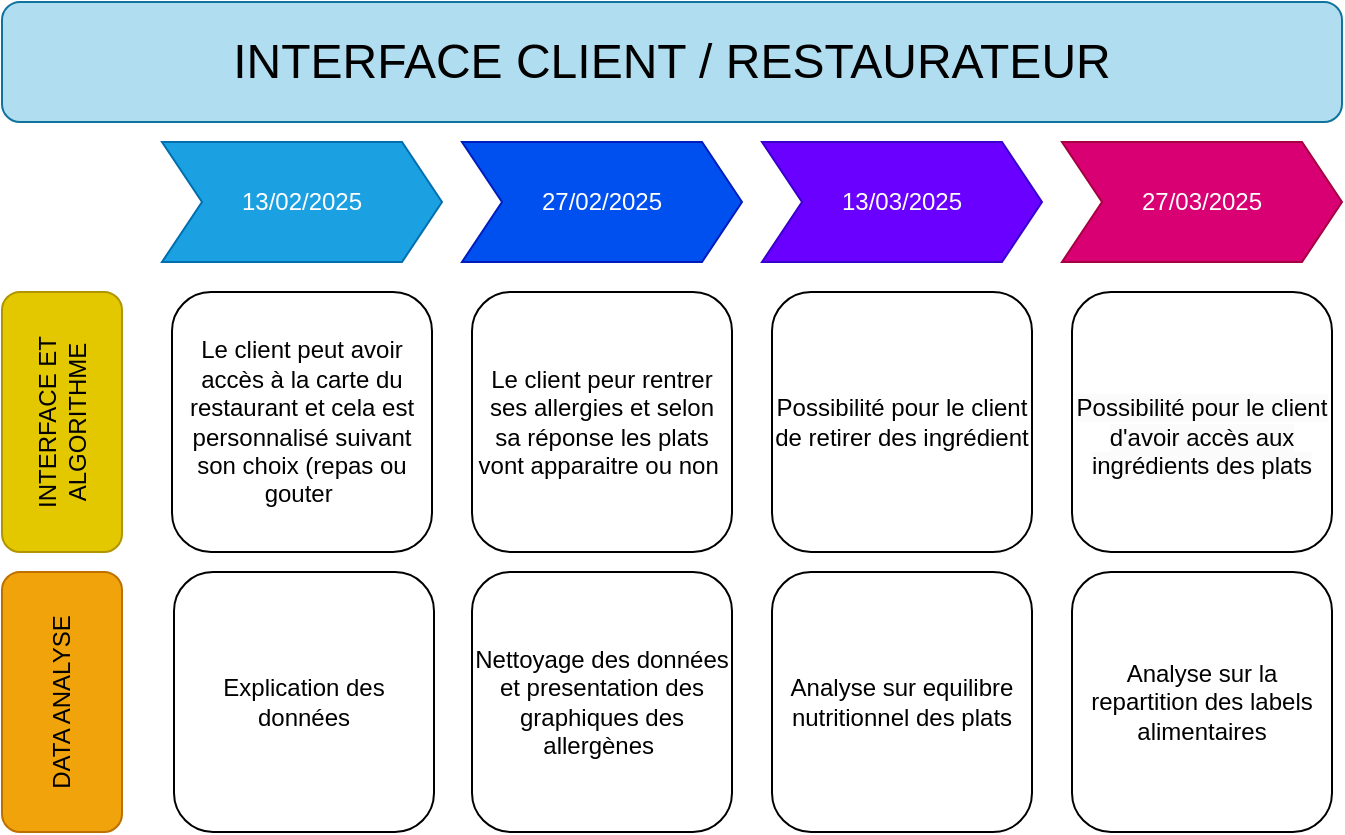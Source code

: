 <mxfile version="26.0.15">
  <diagram name="Page-1" id="7R1fTQHV3cGbk657_ZNO">
    <mxGraphModel dx="794" dy="519" grid="1" gridSize="10" guides="1" tooltips="1" connect="1" arrows="1" fold="1" page="1" pageScale="1" pageWidth="827" pageHeight="1169" math="0" shadow="0">
      <root>
        <mxCell id="0" />
        <mxCell id="1" parent="0" />
        <mxCell id="higMzoDfwa9QNw0H5U2N-1" value="27/03/2025" style="shape=step;perimeter=stepPerimeter;whiteSpace=wrap;html=1;fixedSize=1;fillColor=#d80073;fontColor=#ffffff;strokeColor=#A50040;" parent="1" vertex="1">
          <mxGeometry x="630" y="130" width="140" height="60" as="geometry" />
        </mxCell>
        <mxCell id="higMzoDfwa9QNw0H5U2N-8" value="13/02/2025" style="shape=step;perimeter=stepPerimeter;whiteSpace=wrap;html=1;fixedSize=1;fillColor=#1ba1e2;strokeColor=#006EAF;fontColor=#ffffff;" parent="1" vertex="1">
          <mxGeometry x="180" y="130" width="140" height="60" as="geometry" />
        </mxCell>
        <mxCell id="higMzoDfwa9QNw0H5U2N-9" value="27/02/2025" style="shape=step;perimeter=stepPerimeter;whiteSpace=wrap;html=1;fixedSize=1;fillColor=#0050ef;fontColor=#ffffff;strokeColor=#001DBC;" parent="1" vertex="1">
          <mxGeometry x="330" y="130" width="140" height="60" as="geometry" />
        </mxCell>
        <mxCell id="higMzoDfwa9QNw0H5U2N-10" value="13/03/2025" style="shape=step;perimeter=stepPerimeter;whiteSpace=wrap;html=1;fixedSize=1;fillColor=#6a00ff;fontColor=#ffffff;strokeColor=#3700CC;" parent="1" vertex="1">
          <mxGeometry x="480" y="130" width="140" height="60" as="geometry" />
        </mxCell>
        <mxCell id="higMzoDfwa9QNw0H5U2N-13" value="INTERFACE ET ALGORITHME" style="rounded=1;whiteSpace=wrap;html=1;rotation=-90;fillColor=#e3c800;fontColor=#000000;strokeColor=#B09500;" parent="1" vertex="1">
          <mxGeometry x="65" y="240" width="130" height="60" as="geometry" />
        </mxCell>
        <mxCell id="higMzoDfwa9QNw0H5U2N-14" value="DATA ANALYSE" style="rounded=1;whiteSpace=wrap;html=1;rotation=-90;fillColor=#f0a30a;fontColor=#000000;strokeColor=#BD7000;" parent="1" vertex="1">
          <mxGeometry x="65" y="380" width="130" height="60" as="geometry" />
        </mxCell>
        <mxCell id="higMzoDfwa9QNw0H5U2N-15" value="Le client peut avoir accès à la carte du restaurant et cela est personnalisé suivant son choix (repas ou gouter&amp;nbsp;" style="rounded=1;whiteSpace=wrap;html=1;" parent="1" vertex="1">
          <mxGeometry x="185" y="205" width="130" height="130" as="geometry" />
        </mxCell>
        <mxCell id="higMzoDfwa9QNw0H5U2N-16" value="Le client peur rentrer ses allergies et selon sa réponse les plats vont apparaitre ou non&amp;nbsp;" style="rounded=1;whiteSpace=wrap;html=1;" parent="1" vertex="1">
          <mxGeometry x="335" y="205" width="130" height="130" as="geometry" />
        </mxCell>
        <mxCell id="higMzoDfwa9QNw0H5U2N-17" value="Possibilité pour le client de retirer des ingrédient" style="rounded=1;whiteSpace=wrap;html=1;" parent="1" vertex="1">
          <mxGeometry x="485" y="205" width="130" height="130" as="geometry" />
        </mxCell>
        <mxCell id="higMzoDfwa9QNw0H5U2N-18" value="&lt;br&gt;&lt;span style=&quot;float: none; display: inline !important; color: rgb(0, 0, 0); background-color: rgb(251, 251, 251);&quot;&gt;Possibilité pour le client d&#39;avoir accès aux ingrédients des plats&lt;/span&gt;" style="rounded=1;whiteSpace=wrap;html=1;" parent="1" vertex="1">
          <mxGeometry x="635" y="205" width="130" height="130" as="geometry" />
        </mxCell>
        <mxCell id="higMzoDfwa9QNw0H5U2N-19" value="Analyse sur equilibre nutritionnel des plats" style="rounded=1;whiteSpace=wrap;html=1;" parent="1" vertex="1">
          <mxGeometry x="485" y="345" width="130" height="130" as="geometry" />
        </mxCell>
        <mxCell id="higMzoDfwa9QNw0H5U2N-20" value="Nettoyage des données&lt;div&gt;et presentation des graphiques des allergènes&amp;nbsp;&lt;/div&gt;" style="rounded=1;whiteSpace=wrap;html=1;" parent="1" vertex="1">
          <mxGeometry x="335" y="345" width="130" height="130" as="geometry" />
        </mxCell>
        <mxCell id="higMzoDfwa9QNw0H5U2N-21" value="Explication des données" style="rounded=1;whiteSpace=wrap;html=1;" parent="1" vertex="1">
          <mxGeometry x="186" y="345" width="130" height="130" as="geometry" />
        </mxCell>
        <mxCell id="higMzoDfwa9QNw0H5U2N-22" value="Analyse sur la repartition des labels alimentaires" style="rounded=1;whiteSpace=wrap;html=1;" parent="1" vertex="1">
          <mxGeometry x="635" y="345" width="130" height="130" as="geometry" />
        </mxCell>
        <mxCell id="higMzoDfwa9QNw0H5U2N-23" value="&lt;font style=&quot;font-size: 24px;&quot;&gt;INTERFACE CLIENT / RESTAURATEUR&lt;/font&gt;" style="rounded=1;whiteSpace=wrap;html=1;fillColor=#b1ddf0;strokeColor=#10739e;" parent="1" vertex="1">
          <mxGeometry x="100" y="60" width="670" height="60" as="geometry" />
        </mxCell>
      </root>
    </mxGraphModel>
  </diagram>
</mxfile>
